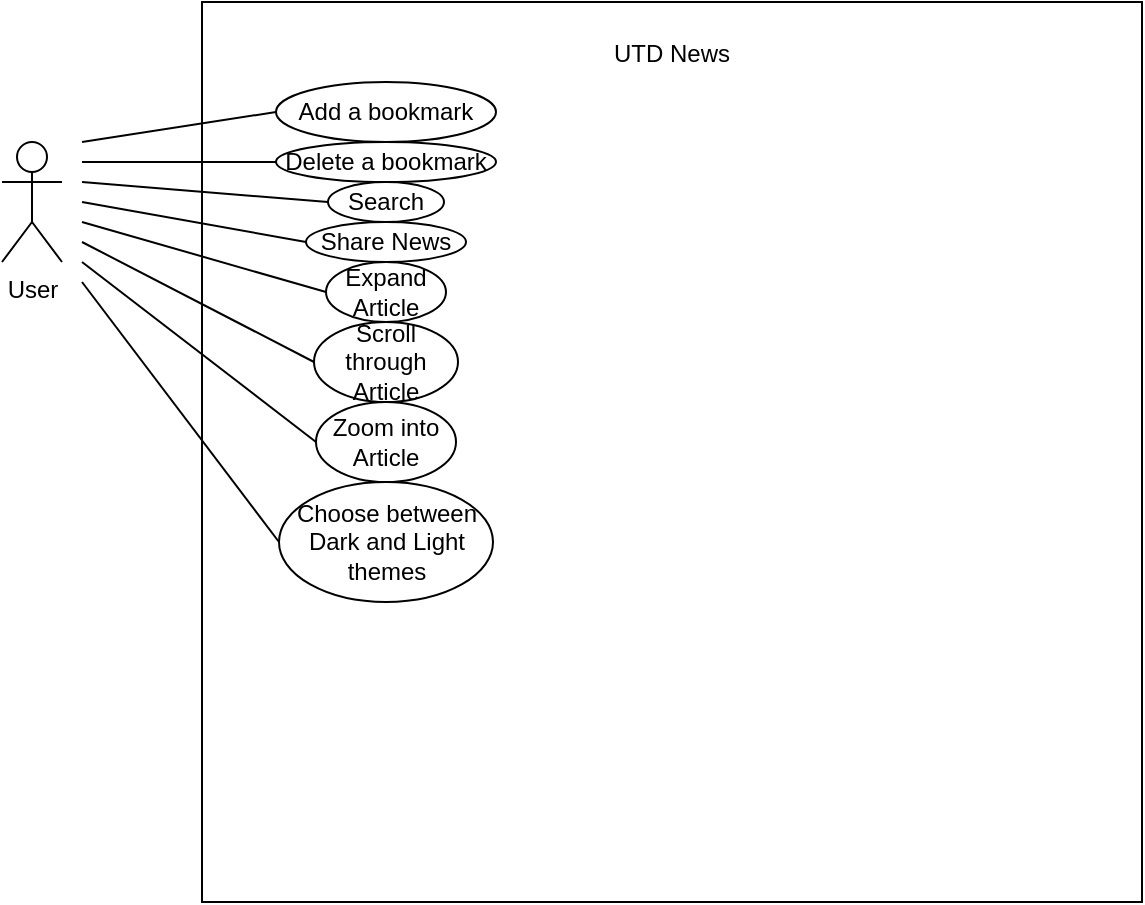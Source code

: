 <mxfile pages="1" version="11.2.9" type="device"><diagram id="dTi-1d70Y4TSMGOiDIbH" name="Page-1"><mxGraphModel dx="858" dy="574" grid="1" gridSize="10" guides="1" tooltips="1" connect="1" arrows="1" fold="1" page="1" pageScale="1" pageWidth="850" pageHeight="1100" math="0" shadow="0"><root><mxCell id="0"/><mxCell id="1" parent="0"/><mxCell id="vPf9h2UnA8MxGt-aJ4mB-1" value="User" style="shape=umlActor;verticalLabelPosition=bottom;labelBackgroundColor=#ffffff;verticalAlign=top;html=1;outlineConnect=0;" parent="1" vertex="1"><mxGeometry x="60" y="70" width="30" height="60" as="geometry"/></mxCell><mxCell id="vPf9h2UnA8MxGt-aJ4mB-4" value="&lt;blockquote&gt;&lt;blockquote&gt;&lt;blockquote&gt;UTD News&lt;/blockquote&gt;&lt;/blockquote&gt;&lt;/blockquote&gt;" style="rounded=0;whiteSpace=wrap;html=1;labelPosition=center;verticalLabelPosition=middle;align=center;verticalAlign=top;" parent="1" vertex="1"><mxGeometry x="160" width="470" height="450" as="geometry"/></mxCell><mxCell id="vPf9h2UnA8MxGt-aJ4mB-5" value="Add a bookmark" style="ellipse;whiteSpace=wrap;html=1;" parent="1" vertex="1"><mxGeometry x="197" y="40" width="110" height="30" as="geometry"/></mxCell><mxCell id="vPf9h2UnA8MxGt-aJ4mB-6" value="Delete a bookmark" style="ellipse;whiteSpace=wrap;html=1;" parent="1" vertex="1"><mxGeometry x="197" y="70" width="110" height="20" as="geometry"/></mxCell><mxCell id="vPf9h2UnA8MxGt-aJ4mB-7" value="Search" style="ellipse;whiteSpace=wrap;html=1;" parent="1" vertex="1"><mxGeometry x="223" y="90" width="58" height="20" as="geometry"/></mxCell><mxCell id="yUbl4OoEXwnHBPXWqCif-1" value="Share News" style="ellipse;whiteSpace=wrap;html=1;" vertex="1" parent="1"><mxGeometry x="212" y="110" width="80" height="20" as="geometry"/></mxCell><mxCell id="yUbl4OoEXwnHBPXWqCif-2" value="Expand Article" style="ellipse;whiteSpace=wrap;html=1;" vertex="1" parent="1"><mxGeometry x="222" y="130" width="60" height="30" as="geometry"/></mxCell><mxCell id="yUbl4OoEXwnHBPXWqCif-3" value="Scroll through Article" style="ellipse;whiteSpace=wrap;html=1;" vertex="1" parent="1"><mxGeometry x="216" y="160" width="72" height="40" as="geometry"/></mxCell><mxCell id="yUbl4OoEXwnHBPXWqCif-4" value="Zoom into Article" style="ellipse;whiteSpace=wrap;html=1;" vertex="1" parent="1"><mxGeometry x="217" y="200" width="70" height="40" as="geometry"/></mxCell><mxCell id="yUbl4OoEXwnHBPXWqCif-5" value="Choose between Dark and Light themes" style="ellipse;whiteSpace=wrap;html=1;" vertex="1" parent="1"><mxGeometry x="198.5" y="240" width="107" height="60" as="geometry"/></mxCell><mxCell id="yUbl4OoEXwnHBPXWqCif-6" value="" style="endArrow=none;html=1;entryX=0;entryY=0.5;entryDx=0;entryDy=0;" edge="1" parent="1" target="vPf9h2UnA8MxGt-aJ4mB-5"><mxGeometry width="50" height="50" relative="1" as="geometry"><mxPoint x="100" y="70" as="sourcePoint"/><mxPoint x="115" y="250" as="targetPoint"/></mxGeometry></mxCell><mxCell id="yUbl4OoEXwnHBPXWqCif-7" value="" style="endArrow=none;html=1;entryX=0;entryY=0.5;entryDx=0;entryDy=0;" edge="1" parent="1" target="vPf9h2UnA8MxGt-aJ4mB-6"><mxGeometry width="50" height="50" relative="1" as="geometry"><mxPoint x="100" y="80" as="sourcePoint"/><mxPoint x="110" y="470" as="targetPoint"/></mxGeometry></mxCell><mxCell id="yUbl4OoEXwnHBPXWqCif-8" value="" style="endArrow=none;html=1;entryX=0;entryY=0.5;entryDx=0;entryDy=0;" edge="1" parent="1" target="vPf9h2UnA8MxGt-aJ4mB-7"><mxGeometry width="50" height="50" relative="1" as="geometry"><mxPoint x="100" y="90" as="sourcePoint"/><mxPoint x="110" y="470" as="targetPoint"/></mxGeometry></mxCell><mxCell id="yUbl4OoEXwnHBPXWqCif-9" value="" style="endArrow=none;html=1;entryX=0;entryY=0.5;entryDx=0;entryDy=0;" edge="1" parent="1" target="yUbl4OoEXwnHBPXWqCif-1"><mxGeometry width="50" height="50" relative="1" as="geometry"><mxPoint x="100" y="100" as="sourcePoint"/><mxPoint x="110" y="470" as="targetPoint"/></mxGeometry></mxCell><mxCell id="yUbl4OoEXwnHBPXWqCif-10" value="" style="endArrow=none;html=1;entryX=0;entryY=0.5;entryDx=0;entryDy=0;" edge="1" parent="1" target="yUbl4OoEXwnHBPXWqCif-2"><mxGeometry width="50" height="50" relative="1" as="geometry"><mxPoint x="100" y="110" as="sourcePoint"/><mxPoint x="110" y="470" as="targetPoint"/></mxGeometry></mxCell><mxCell id="yUbl4OoEXwnHBPXWqCif-11" value="" style="endArrow=none;html=1;entryX=0;entryY=0.5;entryDx=0;entryDy=0;" edge="1" parent="1" target="yUbl4OoEXwnHBPXWqCif-3"><mxGeometry width="50" height="50" relative="1" as="geometry"><mxPoint x="100" y="120" as="sourcePoint"/><mxPoint x="110" y="470" as="targetPoint"/></mxGeometry></mxCell><mxCell id="yUbl4OoEXwnHBPXWqCif-12" value="" style="endArrow=none;html=1;entryX=0;entryY=0.5;entryDx=0;entryDy=0;" edge="1" parent="1" target="yUbl4OoEXwnHBPXWqCif-4"><mxGeometry width="50" height="50" relative="1" as="geometry"><mxPoint x="100" y="130" as="sourcePoint"/><mxPoint x="110" y="470" as="targetPoint"/></mxGeometry></mxCell><mxCell id="yUbl4OoEXwnHBPXWqCif-13" value="" style="endArrow=none;html=1;entryX=0;entryY=0.5;entryDx=0;entryDy=0;" edge="1" parent="1" target="yUbl4OoEXwnHBPXWqCif-5"><mxGeometry width="50" height="50" relative="1" as="geometry"><mxPoint x="100" y="140" as="sourcePoint"/><mxPoint x="110" y="470" as="targetPoint"/></mxGeometry></mxCell></root></mxGraphModel></diagram></mxfile>